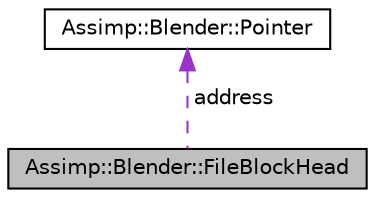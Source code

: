 digraph "Assimp::Blender::FileBlockHead"
{
  edge [fontname="Helvetica",fontsize="10",labelfontname="Helvetica",labelfontsize="10"];
  node [fontname="Helvetica",fontsize="10",shape=record];
  Node1 [label="Assimp::Blender::FileBlockHead",height=0.2,width=0.4,color="black", fillcolor="grey75", style="filled", fontcolor="black"];
  Node2 -> Node1 [dir="back",color="darkorchid3",fontsize="10",style="dashed",label=" address" ,fontname="Helvetica"];
  Node2 [label="Assimp::Blender::Pointer",height=0.2,width=0.4,color="black", fillcolor="white", style="filled",URL="$struct_assimp_1_1_blender_1_1_pointer.html"];
}
